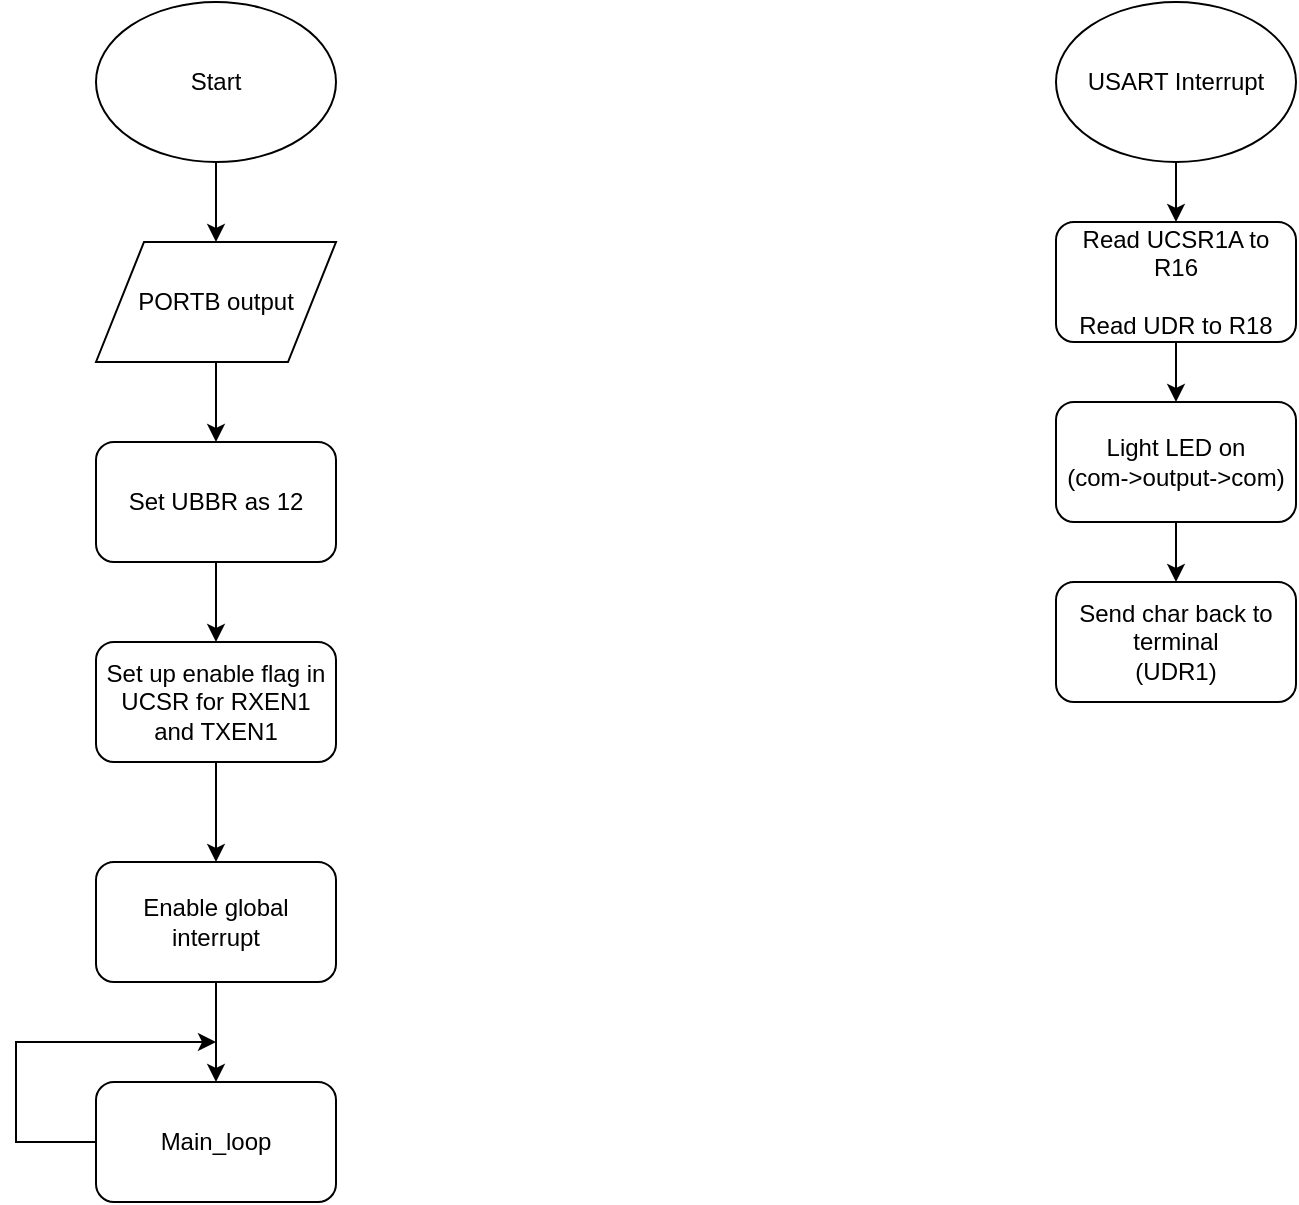 <mxfile version="12.0.2" type="device" pages="1"><diagram id="-oMEGvwyHlvZDrDmJzeF" name="Page-1"><mxGraphModel dx="1024" dy="534" grid="1" gridSize="10" guides="1" tooltips="1" connect="1" arrows="1" fold="1" page="1" pageScale="1" pageWidth="827" pageHeight="1169" math="0" shadow="0"><root><mxCell id="0"/><mxCell id="1" parent="0"/><mxCell id="kfidtwZrLL5l4efl3A5g-2" style="edgeStyle=orthogonalEdgeStyle;rounded=0;orthogonalLoop=1;jettySize=auto;html=1;exitX=0.5;exitY=1;exitDx=0;exitDy=0;" edge="1" parent="1" source="kfidtwZrLL5l4efl3A5g-1"><mxGeometry relative="1" as="geometry"><mxPoint x="180" y="160" as="targetPoint"/></mxGeometry></mxCell><mxCell id="kfidtwZrLL5l4efl3A5g-1" value="Start" style="ellipse;whiteSpace=wrap;html=1;" vertex="1" parent="1"><mxGeometry x="120" y="40" width="120" height="80" as="geometry"/></mxCell><mxCell id="kfidtwZrLL5l4efl3A5g-4" style="edgeStyle=orthogonalEdgeStyle;rounded=0;orthogonalLoop=1;jettySize=auto;html=1;exitX=0.5;exitY=1;exitDx=0;exitDy=0;" edge="1" parent="1" source="kfidtwZrLL5l4efl3A5g-3" target="kfidtwZrLL5l4efl3A5g-5"><mxGeometry relative="1" as="geometry"><mxPoint x="180" y="260" as="targetPoint"/></mxGeometry></mxCell><mxCell id="kfidtwZrLL5l4efl3A5g-3" value="PORTB output" style="shape=parallelogram;perimeter=parallelogramPerimeter;whiteSpace=wrap;html=1;" vertex="1" parent="1"><mxGeometry x="120" y="160" width="120" height="60" as="geometry"/></mxCell><mxCell id="kfidtwZrLL5l4efl3A5g-6" style="edgeStyle=orthogonalEdgeStyle;rounded=0;orthogonalLoop=1;jettySize=auto;html=1;exitX=0.5;exitY=1;exitDx=0;exitDy=0;" edge="1" parent="1" source="kfidtwZrLL5l4efl3A5g-5" target="kfidtwZrLL5l4efl3A5g-7"><mxGeometry relative="1" as="geometry"><mxPoint x="180" y="360" as="targetPoint"/></mxGeometry></mxCell><mxCell id="kfidtwZrLL5l4efl3A5g-5" value="Set UBBR as 12" style="rounded=1;whiteSpace=wrap;html=1;" vertex="1" parent="1"><mxGeometry x="120" y="260" width="120" height="60" as="geometry"/></mxCell><mxCell id="kfidtwZrLL5l4efl3A5g-8" style="edgeStyle=orthogonalEdgeStyle;rounded=0;orthogonalLoop=1;jettySize=auto;html=1;exitX=0.5;exitY=1;exitDx=0;exitDy=0;" edge="1" parent="1" source="kfidtwZrLL5l4efl3A5g-7"><mxGeometry relative="1" as="geometry"><mxPoint x="180" y="470" as="targetPoint"/></mxGeometry></mxCell><mxCell id="kfidtwZrLL5l4efl3A5g-7" value="Set up enable flag in UCSR for RXEN1 and TXEN1" style="rounded=1;whiteSpace=wrap;html=1;" vertex="1" parent="1"><mxGeometry x="120" y="360" width="120" height="60" as="geometry"/></mxCell><mxCell id="kfidtwZrLL5l4efl3A5g-26" style="edgeStyle=orthogonalEdgeStyle;rounded=0;orthogonalLoop=1;jettySize=auto;html=1;exitX=0.5;exitY=1;exitDx=0;exitDy=0;" edge="1" parent="1" source="kfidtwZrLL5l4efl3A5g-24"><mxGeometry relative="1" as="geometry"><mxPoint x="180" y="580" as="targetPoint"/></mxGeometry></mxCell><mxCell id="kfidtwZrLL5l4efl3A5g-24" value="Enable global interrupt" style="rounded=1;whiteSpace=wrap;html=1;" vertex="1" parent="1"><mxGeometry x="120" y="470" width="120" height="60" as="geometry"/></mxCell><mxCell id="kfidtwZrLL5l4efl3A5g-29" style="edgeStyle=orthogonalEdgeStyle;rounded=0;orthogonalLoop=1;jettySize=auto;html=1;exitX=0;exitY=0.5;exitDx=0;exitDy=0;" edge="1" parent="1" source="kfidtwZrLL5l4efl3A5g-28"><mxGeometry relative="1" as="geometry"><mxPoint x="180" y="560" as="targetPoint"/><Array as="points"><mxPoint x="80" y="610"/></Array></mxGeometry></mxCell><mxCell id="kfidtwZrLL5l4efl3A5g-28" value="Main_loop" style="rounded=1;whiteSpace=wrap;html=1;" vertex="1" parent="1"><mxGeometry x="120" y="580" width="120" height="60" as="geometry"/></mxCell><mxCell id="kfidtwZrLL5l4efl3A5g-31" style="edgeStyle=orthogonalEdgeStyle;rounded=0;orthogonalLoop=1;jettySize=auto;html=1;exitX=0.5;exitY=1;exitDx=0;exitDy=0;" edge="1" parent="1" source="kfidtwZrLL5l4efl3A5g-30" target="kfidtwZrLL5l4efl3A5g-32"><mxGeometry relative="1" as="geometry"><mxPoint x="660" y="170" as="targetPoint"/></mxGeometry></mxCell><mxCell id="kfidtwZrLL5l4efl3A5g-30" value="USART Interrupt" style="ellipse;whiteSpace=wrap;html=1;" vertex="1" parent="1"><mxGeometry x="600" y="40" width="120" height="80" as="geometry"/></mxCell><mxCell id="kfidtwZrLL5l4efl3A5g-34" style="edgeStyle=orthogonalEdgeStyle;rounded=0;orthogonalLoop=1;jettySize=auto;html=1;exitX=0.5;exitY=1;exitDx=0;exitDy=0;" edge="1" parent="1" source="kfidtwZrLL5l4efl3A5g-32" target="kfidtwZrLL5l4efl3A5g-36"><mxGeometry relative="1" as="geometry"><mxPoint x="660" y="240" as="targetPoint"/></mxGeometry></mxCell><mxCell id="kfidtwZrLL5l4efl3A5g-32" value="Read UCSR1A to R16&lt;br&gt;&lt;br&gt;Read UDR to R18" style="rounded=1;whiteSpace=wrap;html=1;" vertex="1" parent="1"><mxGeometry x="600" y="150" width="120" height="60" as="geometry"/></mxCell><mxCell id="kfidtwZrLL5l4efl3A5g-37" style="edgeStyle=orthogonalEdgeStyle;rounded=0;orthogonalLoop=1;jettySize=auto;html=1;exitX=0.5;exitY=1;exitDx=0;exitDy=0;" edge="1" parent="1" source="kfidtwZrLL5l4efl3A5g-36" target="kfidtwZrLL5l4efl3A5g-38"><mxGeometry relative="1" as="geometry"><mxPoint x="660" y="340" as="targetPoint"/></mxGeometry></mxCell><mxCell id="kfidtwZrLL5l4efl3A5g-36" value="Light LED on&lt;br&gt;(com-&amp;gt;output-&amp;gt;com)" style="rounded=1;whiteSpace=wrap;html=1;" vertex="1" parent="1"><mxGeometry x="600" y="240" width="120" height="60" as="geometry"/></mxCell><mxCell id="kfidtwZrLL5l4efl3A5g-38" value="Send char back to terminal&lt;br&gt;(UDR1)" style="rounded=1;whiteSpace=wrap;html=1;" vertex="1" parent="1"><mxGeometry x="600" y="330" width="120" height="60" as="geometry"/></mxCell></root></mxGraphModel></diagram></mxfile>